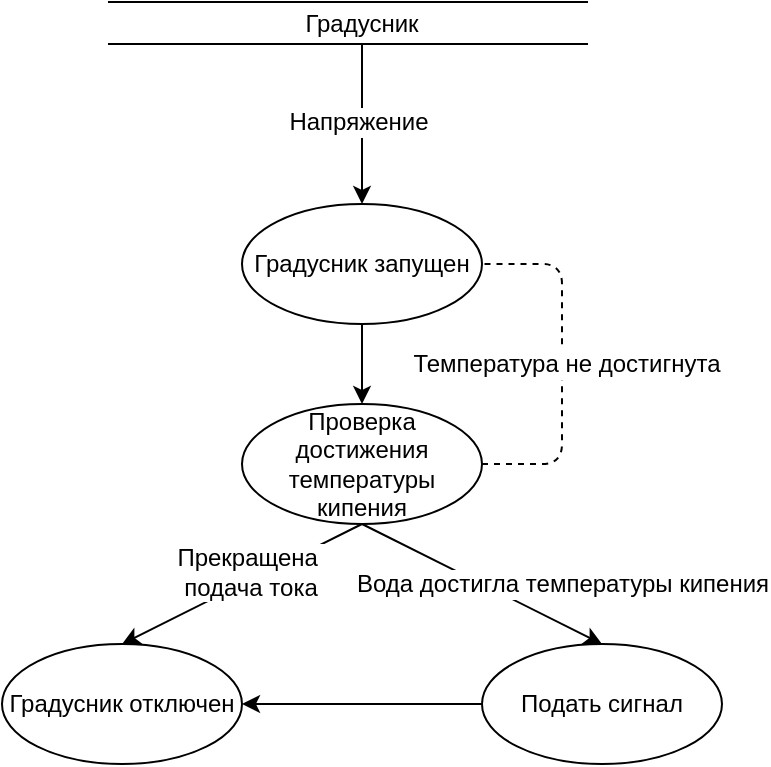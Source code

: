 <mxfile version="10.6.9" type="google"><diagram id="rM0U4NwQyUw9HbfAvzHP" name="Page-1"><mxGraphModel dx="918" dy="655" grid="1" gridSize="10" guides="1" tooltips="1" connect="1" arrows="1" fold="1" page="1" pageScale="1" pageWidth="827" pageHeight="1169" math="0" shadow="0"><root><mxCell id="0"/><mxCell id="1" parent="0"/><mxCell id="1ixQ88TfJ6XKF_2saiXw-1" value="" style="shape=link;html=1;width=21;" edge="1" parent="1"><mxGeometry width="50" height="50" relative="1" as="geometry"><mxPoint x="293" y="89.5" as="sourcePoint"/><mxPoint x="533" y="89.5" as="targetPoint"/></mxGeometry></mxCell><mxCell id="1ixQ88TfJ6XKF_2saiXw-2" style="edgeStyle=orthogonalEdgeStyle;rounded=0;orthogonalLoop=1;jettySize=auto;html=1;exitX=0.5;exitY=1;exitDx=0;exitDy=0;entryX=0.5;entryY=0;entryDx=0;entryDy=0;" edge="1" parent="1" source="1ixQ88TfJ6XKF_2saiXw-4" target="1ixQ88TfJ6XKF_2saiXw-6"><mxGeometry relative="1" as="geometry"><mxPoint x="420" y="130" as="targetPoint"/></mxGeometry></mxCell><mxCell id="1ixQ88TfJ6XKF_2saiXw-3" value="Напряжение" style="text;html=1;resizable=0;points=[];align=center;verticalAlign=middle;labelBackgroundColor=#ffffff;" vertex="1" connectable="0" parent="1ixQ88TfJ6XKF_2saiXw-2"><mxGeometry x="-0.025" y="-2" relative="1" as="geometry"><mxPoint as="offset"/></mxGeometry></mxCell><mxCell id="1ixQ88TfJ6XKF_2saiXw-4" value="Градусник" style="text;html=1;strokeColor=none;fillColor=none;align=center;verticalAlign=middle;whiteSpace=wrap;rounded=0;" vertex="1" parent="1"><mxGeometry x="320" y="80" width="200" height="20" as="geometry"/></mxCell><mxCell id="1ixQ88TfJ6XKF_2saiXw-5" style="edgeStyle=orthogonalEdgeStyle;rounded=0;orthogonalLoop=1;jettySize=auto;html=1;exitX=0.5;exitY=1;exitDx=0;exitDy=0;" edge="1" parent="1" source="1ixQ88TfJ6XKF_2saiXw-6"><mxGeometry relative="1" as="geometry"><mxPoint x="420" y="280" as="targetPoint"/></mxGeometry></mxCell><mxCell id="1ixQ88TfJ6XKF_2saiXw-6" value="Градусник запущен" style="ellipse;whiteSpace=wrap;html=1;" vertex="1" parent="1"><mxGeometry x="360" y="180" width="120" height="60" as="geometry"/></mxCell><mxCell id="1ixQ88TfJ6XKF_2saiXw-7" value="Проверка достижения температуры кипения" style="ellipse;whiteSpace=wrap;html=1;" vertex="1" parent="1"><mxGeometry x="360" y="280" width="120" height="60" as="geometry"/></mxCell><mxCell id="1ixQ88TfJ6XKF_2saiXw-8" value="" style="endArrow=none;dashed=1;html=1;exitX=1;exitY=0.5;exitDx=0;exitDy=0;entryX=1;entryY=0.5;entryDx=0;entryDy=0;" edge="1" parent="1" source="1ixQ88TfJ6XKF_2saiXw-7" target="1ixQ88TfJ6XKF_2saiXw-6"><mxGeometry width="50" height="50" relative="1" as="geometry"><mxPoint x="510" y="340" as="sourcePoint"/><mxPoint x="520" y="210" as="targetPoint"/><Array as="points"><mxPoint x="520" y="310"/><mxPoint x="520" y="210"/></Array></mxGeometry></mxCell><mxCell id="1ixQ88TfJ6XKF_2saiXw-9" value="Температура не достигнута" style="text;html=1;resizable=0;points=[];align=center;verticalAlign=middle;labelBackgroundColor=#ffffff;" vertex="1" connectable="0" parent="1ixQ88TfJ6XKF_2saiXw-8"><mxGeometry y="-2" relative="1" as="geometry"><mxPoint as="offset"/></mxGeometry></mxCell><mxCell id="1ixQ88TfJ6XKF_2saiXw-10" value="" style="endArrow=classic;html=1;exitX=0.5;exitY=1;exitDx=0;exitDy=0;entryX=0.5;entryY=0;entryDx=0;entryDy=0;" edge="1" parent="1" source="1ixQ88TfJ6XKF_2saiXw-7" target="1ixQ88TfJ6XKF_2saiXw-12"><mxGeometry width="50" height="50" relative="1" as="geometry"><mxPoint x="420" y="420" as="sourcePoint"/><mxPoint x="420" y="400" as="targetPoint"/></mxGeometry></mxCell><mxCell id="1ixQ88TfJ6XKF_2saiXw-11" value="Прекращена&amp;nbsp;&lt;br&gt;подача тока&lt;br&gt;" style="text;html=1;resizable=0;points=[];align=center;verticalAlign=middle;labelBackgroundColor=#ffffff;" vertex="1" connectable="0" parent="1ixQ88TfJ6XKF_2saiXw-10"><mxGeometry x="-0.093" y="-4" relative="1" as="geometry"><mxPoint as="offset"/></mxGeometry></mxCell><mxCell id="1ixQ88TfJ6XKF_2saiXw-12" value="Градусник отключен" style="ellipse;whiteSpace=wrap;html=1;" vertex="1" parent="1"><mxGeometry x="240" y="400" width="120" height="60" as="geometry"/></mxCell><mxCell id="1ixQ88TfJ6XKF_2saiXw-13" style="edgeStyle=orthogonalEdgeStyle;rounded=0;orthogonalLoop=1;jettySize=auto;html=1;exitX=0;exitY=0.5;exitDx=0;exitDy=0;entryX=1;entryY=0.5;entryDx=0;entryDy=0;" edge="1" parent="1" source="1ixQ88TfJ6XKF_2saiXw-14" target="1ixQ88TfJ6XKF_2saiXw-12"><mxGeometry relative="1" as="geometry"/></mxCell><mxCell id="1ixQ88TfJ6XKF_2saiXw-14" value="Подать сигнал" style="ellipse;whiteSpace=wrap;html=1;" vertex="1" parent="1"><mxGeometry x="480" y="400" width="120" height="60" as="geometry"/></mxCell><mxCell id="1ixQ88TfJ6XKF_2saiXw-15" value="" style="endArrow=classic;html=1;exitX=0.5;exitY=1;exitDx=0;exitDy=0;entryX=0.5;entryY=0;entryDx=0;entryDy=0;" edge="1" parent="1" source="1ixQ88TfJ6XKF_2saiXw-7" target="1ixQ88TfJ6XKF_2saiXw-14"><mxGeometry width="50" height="50" relative="1" as="geometry"><mxPoint x="430" y="520" as="sourcePoint"/><mxPoint x="480" y="470" as="targetPoint"/></mxGeometry></mxCell><mxCell id="1ixQ88TfJ6XKF_2saiXw-16" value="Вода достигла температуры кипения&lt;br&gt;" style="text;html=1;resizable=0;points=[];align=center;verticalAlign=middle;labelBackgroundColor=#ffffff;" vertex="1" connectable="0" parent="1ixQ88TfJ6XKF_2saiXw-15"><mxGeometry x="0.06" y="1" relative="1" as="geometry"><mxPoint x="36" y="-1" as="offset"/></mxGeometry></mxCell></root></mxGraphModel></diagram></mxfile>